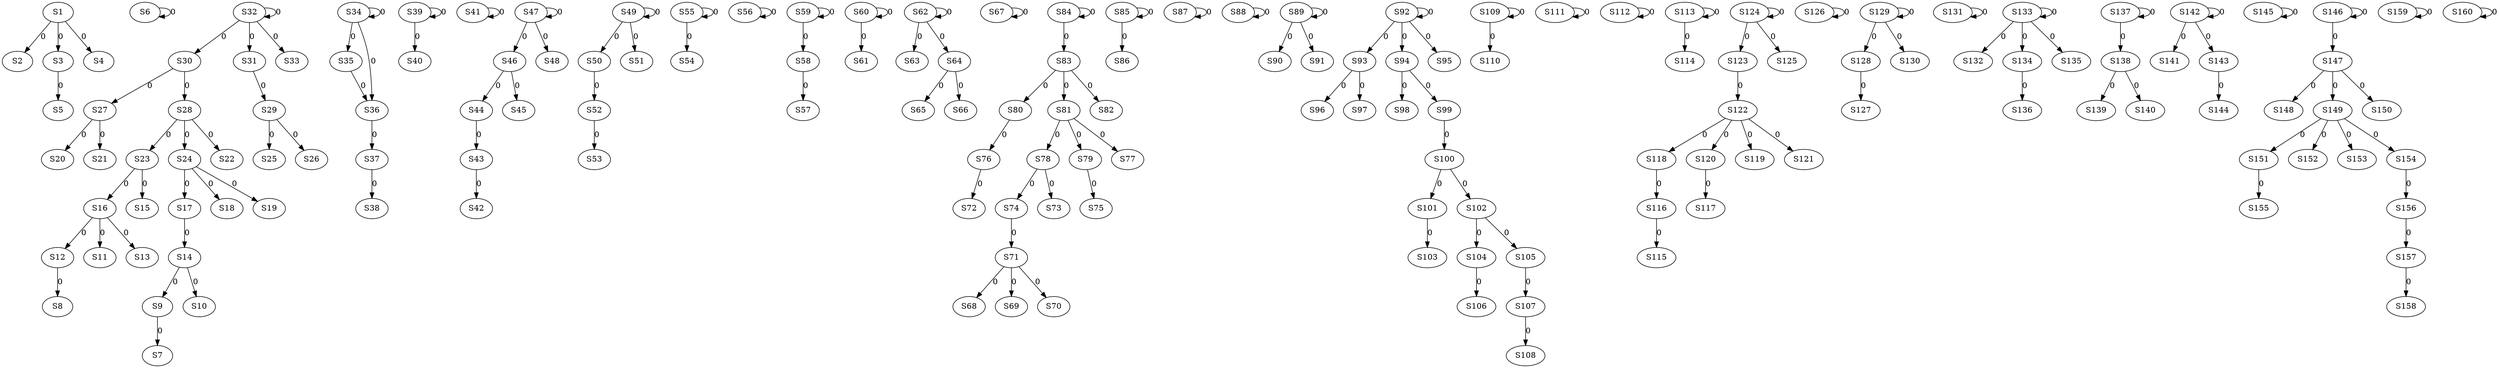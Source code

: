 strict digraph {
	S1 -> S2 [ label = 0 ];
	S1 -> S3 [ label = 0 ];
	S1 -> S4 [ label = 0 ];
	S3 -> S5 [ label = 0 ];
	S6 -> S6 [ label = 0 ];
	S9 -> S7 [ label = 0 ];
	S12 -> S8 [ label = 0 ];
	S14 -> S9 [ label = 0 ];
	S14 -> S10 [ label = 0 ];
	S16 -> S11 [ label = 0 ];
	S16 -> S12 [ label = 0 ];
	S16 -> S13 [ label = 0 ];
	S17 -> S14 [ label = 0 ];
	S23 -> S15 [ label = 0 ];
	S23 -> S16 [ label = 0 ];
	S24 -> S17 [ label = 0 ];
	S24 -> S18 [ label = 0 ];
	S24 -> S19 [ label = 0 ];
	S27 -> S20 [ label = 0 ];
	S27 -> S21 [ label = 0 ];
	S28 -> S22 [ label = 0 ];
	S28 -> S23 [ label = 0 ];
	S28 -> S24 [ label = 0 ];
	S29 -> S25 [ label = 0 ];
	S29 -> S26 [ label = 0 ];
	S30 -> S27 [ label = 0 ];
	S30 -> S28 [ label = 0 ];
	S31 -> S29 [ label = 0 ];
	S32 -> S30 [ label = 0 ];
	S32 -> S31 [ label = 0 ];
	S32 -> S32 [ label = 0 ];
	S32 -> S33 [ label = 0 ];
	S34 -> S34 [ label = 0 ];
	S34 -> S35 [ label = 0 ];
	S34 -> S36 [ label = 0 ];
	S36 -> S37 [ label = 0 ];
	S37 -> S38 [ label = 0 ];
	S39 -> S39 [ label = 0 ];
	S39 -> S40 [ label = 0 ];
	S41 -> S41 [ label = 0 ];
	S43 -> S42 [ label = 0 ];
	S44 -> S43 [ label = 0 ];
	S46 -> S44 [ label = 0 ];
	S46 -> S45 [ label = 0 ];
	S47 -> S46 [ label = 0 ];
	S47 -> S47 [ label = 0 ];
	S47 -> S48 [ label = 0 ];
	S49 -> S49 [ label = 0 ];
	S49 -> S50 [ label = 0 ];
	S49 -> S51 [ label = 0 ];
	S50 -> S52 [ label = 0 ];
	S52 -> S53 [ label = 0 ];
	S55 -> S54 [ label = 0 ];
	S55 -> S55 [ label = 0 ];
	S56 -> S56 [ label = 0 ];
	S58 -> S57 [ label = 0 ];
	S59 -> S58 [ label = 0 ];
	S59 -> S59 [ label = 0 ];
	S60 -> S60 [ label = 0 ];
	S60 -> S61 [ label = 0 ];
	S62 -> S62 [ label = 0 ];
	S62 -> S63 [ label = 0 ];
	S62 -> S64 [ label = 0 ];
	S64 -> S65 [ label = 0 ];
	S64 -> S66 [ label = 0 ];
	S67 -> S67 [ label = 0 ];
	S71 -> S68 [ label = 0 ];
	S71 -> S69 [ label = 0 ];
	S71 -> S70 [ label = 0 ];
	S74 -> S71 [ label = 0 ];
	S76 -> S72 [ label = 0 ];
	S78 -> S73 [ label = 0 ];
	S78 -> S74 [ label = 0 ];
	S79 -> S75 [ label = 0 ];
	S80 -> S76 [ label = 0 ];
	S81 -> S77 [ label = 0 ];
	S81 -> S78 [ label = 0 ];
	S81 -> S79 [ label = 0 ];
	S83 -> S80 [ label = 0 ];
	S83 -> S81 [ label = 0 ];
	S83 -> S82 [ label = 0 ];
	S84 -> S83 [ label = 0 ];
	S84 -> S84 [ label = 0 ];
	S85 -> S85 [ label = 0 ];
	S85 -> S86 [ label = 0 ];
	S87 -> S87 [ label = 0 ];
	S88 -> S88 [ label = 0 ];
	S89 -> S89 [ label = 0 ];
	S89 -> S90 [ label = 0 ];
	S89 -> S91 [ label = 0 ];
	S92 -> S92 [ label = 0 ];
	S92 -> S93 [ label = 0 ];
	S92 -> S94 [ label = 0 ];
	S92 -> S95 [ label = 0 ];
	S93 -> S96 [ label = 0 ];
	S93 -> S97 [ label = 0 ];
	S94 -> S98 [ label = 0 ];
	S94 -> S99 [ label = 0 ];
	S99 -> S100 [ label = 0 ];
	S100 -> S101 [ label = 0 ];
	S100 -> S102 [ label = 0 ];
	S101 -> S103 [ label = 0 ];
	S102 -> S104 [ label = 0 ];
	S102 -> S105 [ label = 0 ];
	S104 -> S106 [ label = 0 ];
	S105 -> S107 [ label = 0 ];
	S107 -> S108 [ label = 0 ];
	S109 -> S109 [ label = 0 ];
	S109 -> S110 [ label = 0 ];
	S111 -> S111 [ label = 0 ];
	S112 -> S112 [ label = 0 ];
	S113 -> S113 [ label = 0 ];
	S113 -> S114 [ label = 0 ];
	S116 -> S115 [ label = 0 ];
	S118 -> S116 [ label = 0 ];
	S120 -> S117 [ label = 0 ];
	S122 -> S118 [ label = 0 ];
	S122 -> S119 [ label = 0 ];
	S122 -> S120 [ label = 0 ];
	S122 -> S121 [ label = 0 ];
	S123 -> S122 [ label = 0 ];
	S124 -> S123 [ label = 0 ];
	S124 -> S124 [ label = 0 ];
	S124 -> S125 [ label = 0 ];
	S126 -> S126 [ label = 0 ];
	S128 -> S127 [ label = 0 ];
	S129 -> S128 [ label = 0 ];
	S129 -> S129 [ label = 0 ];
	S129 -> S130 [ label = 0 ];
	S131 -> S131 [ label = 0 ];
	S133 -> S132 [ label = 0 ];
	S133 -> S133 [ label = 0 ];
	S133 -> S134 [ label = 0 ];
	S133 -> S135 [ label = 0 ];
	S134 -> S136 [ label = 0 ];
	S137 -> S137 [ label = 0 ];
	S137 -> S138 [ label = 0 ];
	S138 -> S139 [ label = 0 ];
	S138 -> S140 [ label = 0 ];
	S142 -> S141 [ label = 0 ];
	S142 -> S142 [ label = 0 ];
	S142 -> S143 [ label = 0 ];
	S143 -> S144 [ label = 0 ];
	S145 -> S145 [ label = 0 ];
	S146 -> S146 [ label = 0 ];
	S146 -> S147 [ label = 0 ];
	S147 -> S148 [ label = 0 ];
	S147 -> S149 [ label = 0 ];
	S147 -> S150 [ label = 0 ];
	S149 -> S151 [ label = 0 ];
	S149 -> S152 [ label = 0 ];
	S149 -> S153 [ label = 0 ];
	S149 -> S154 [ label = 0 ];
	S151 -> S155 [ label = 0 ];
	S154 -> S156 [ label = 0 ];
	S156 -> S157 [ label = 0 ];
	S157 -> S158 [ label = 0 ];
	S159 -> S159 [ label = 0 ];
	S160 -> S160 [ label = 0 ];
	S35 -> S36 [ label = 0 ];
}